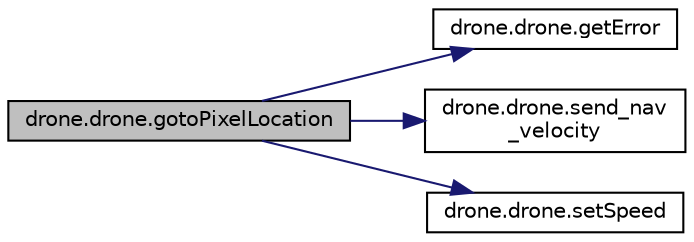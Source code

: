 digraph "drone.drone.gotoPixelLocation"
{
 // LATEX_PDF_SIZE
  edge [fontname="Helvetica",fontsize="10",labelfontname="Helvetica",labelfontsize="10"];
  node [fontname="Helvetica",fontsize="10",shape=record];
  rankdir="LR";
  Node1 [label="drone.drone.gotoPixelLocation",height=0.2,width=0.4,color="black", fillcolor="grey75", style="filled", fontcolor="black",tooltip=" "];
  Node1 -> Node2 [color="midnightblue",fontsize="10",style="solid",fontname="Helvetica"];
  Node2 [label="drone.drone.getError",height=0.2,width=0.4,color="black", fillcolor="white", style="filled",URL="$classdrone_1_1drone.html#ad893afd592bfa8e1a294a6532d47b72b",tooltip=" "];
  Node1 -> Node3 [color="midnightblue",fontsize="10",style="solid",fontname="Helvetica"];
  Node3 [label="drone.drone.send_nav\l_velocity",height=0.2,width=0.4,color="black", fillcolor="white", style="filled",URL="$classdrone_1_1drone.html#abec921bb82eef2c6b87f9dea67e42360",tooltip=" "];
  Node1 -> Node4 [color="midnightblue",fontsize="10",style="solid",fontname="Helvetica"];
  Node4 [label="drone.drone.setSpeed",height=0.2,width=0.4,color="black", fillcolor="white", style="filled",URL="$classdrone_1_1drone.html#ad76b4887abdacfe3b44a14c585629160",tooltip=" "];
}
